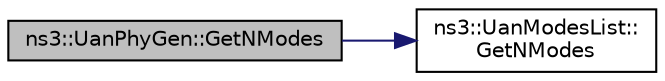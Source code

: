 digraph "ns3::UanPhyGen::GetNModes"
{
 // LATEX_PDF_SIZE
  edge [fontname="Helvetica",fontsize="10",labelfontname="Helvetica",labelfontsize="10"];
  node [fontname="Helvetica",fontsize="10",shape=record];
  rankdir="LR";
  Node1 [label="ns3::UanPhyGen::GetNModes",height=0.2,width=0.4,color="black", fillcolor="grey75", style="filled", fontcolor="black",tooltip="Get the number of transmission modes supported by this Phy."];
  Node1 -> Node2 [color="midnightblue",fontsize="10",style="solid",fontname="Helvetica"];
  Node2 [label="ns3::UanModesList::\lGetNModes",height=0.2,width=0.4,color="black", fillcolor="white", style="filled",URL="$classns3_1_1_uan_modes_list.html#a8ae259f7d4dd678ccebc5f481278226c",tooltip="Get the number of modes in this list."];
}
